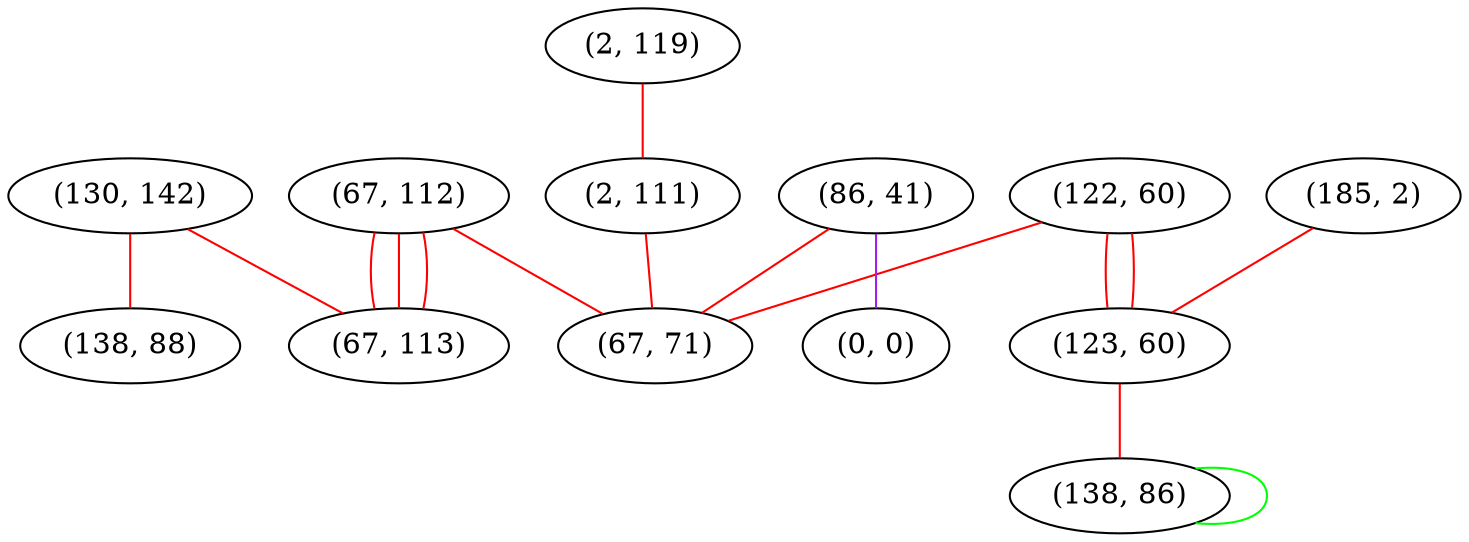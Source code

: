 graph "" {
"(130, 142)";
"(185, 2)";
"(138, 88)";
"(122, 60)";
"(2, 119)";
"(67, 112)";
"(86, 41)";
"(0, 0)";
"(2, 111)";
"(67, 71)";
"(67, 113)";
"(123, 60)";
"(138, 86)";
"(130, 142)" -- "(138, 88)"  [color=red, key=0, weight=1];
"(130, 142)" -- "(67, 113)"  [color=red, key=0, weight=1];
"(185, 2)" -- "(123, 60)"  [color=red, key=0, weight=1];
"(122, 60)" -- "(67, 71)"  [color=red, key=0, weight=1];
"(122, 60)" -- "(123, 60)"  [color=red, key=0, weight=1];
"(122, 60)" -- "(123, 60)"  [color=red, key=1, weight=1];
"(2, 119)" -- "(2, 111)"  [color=red, key=0, weight=1];
"(67, 112)" -- "(67, 71)"  [color=red, key=0, weight=1];
"(67, 112)" -- "(67, 113)"  [color=red, key=0, weight=1];
"(67, 112)" -- "(67, 113)"  [color=red, key=1, weight=1];
"(67, 112)" -- "(67, 113)"  [color=red, key=2, weight=1];
"(86, 41)" -- "(67, 71)"  [color=red, key=0, weight=1];
"(86, 41)" -- "(0, 0)"  [color=purple, key=0, weight=4];
"(2, 111)" -- "(67, 71)"  [color=red, key=0, weight=1];
"(123, 60)" -- "(138, 86)"  [color=red, key=0, weight=1];
"(138, 86)" -- "(138, 86)"  [color=green, key=0, weight=2];
}
